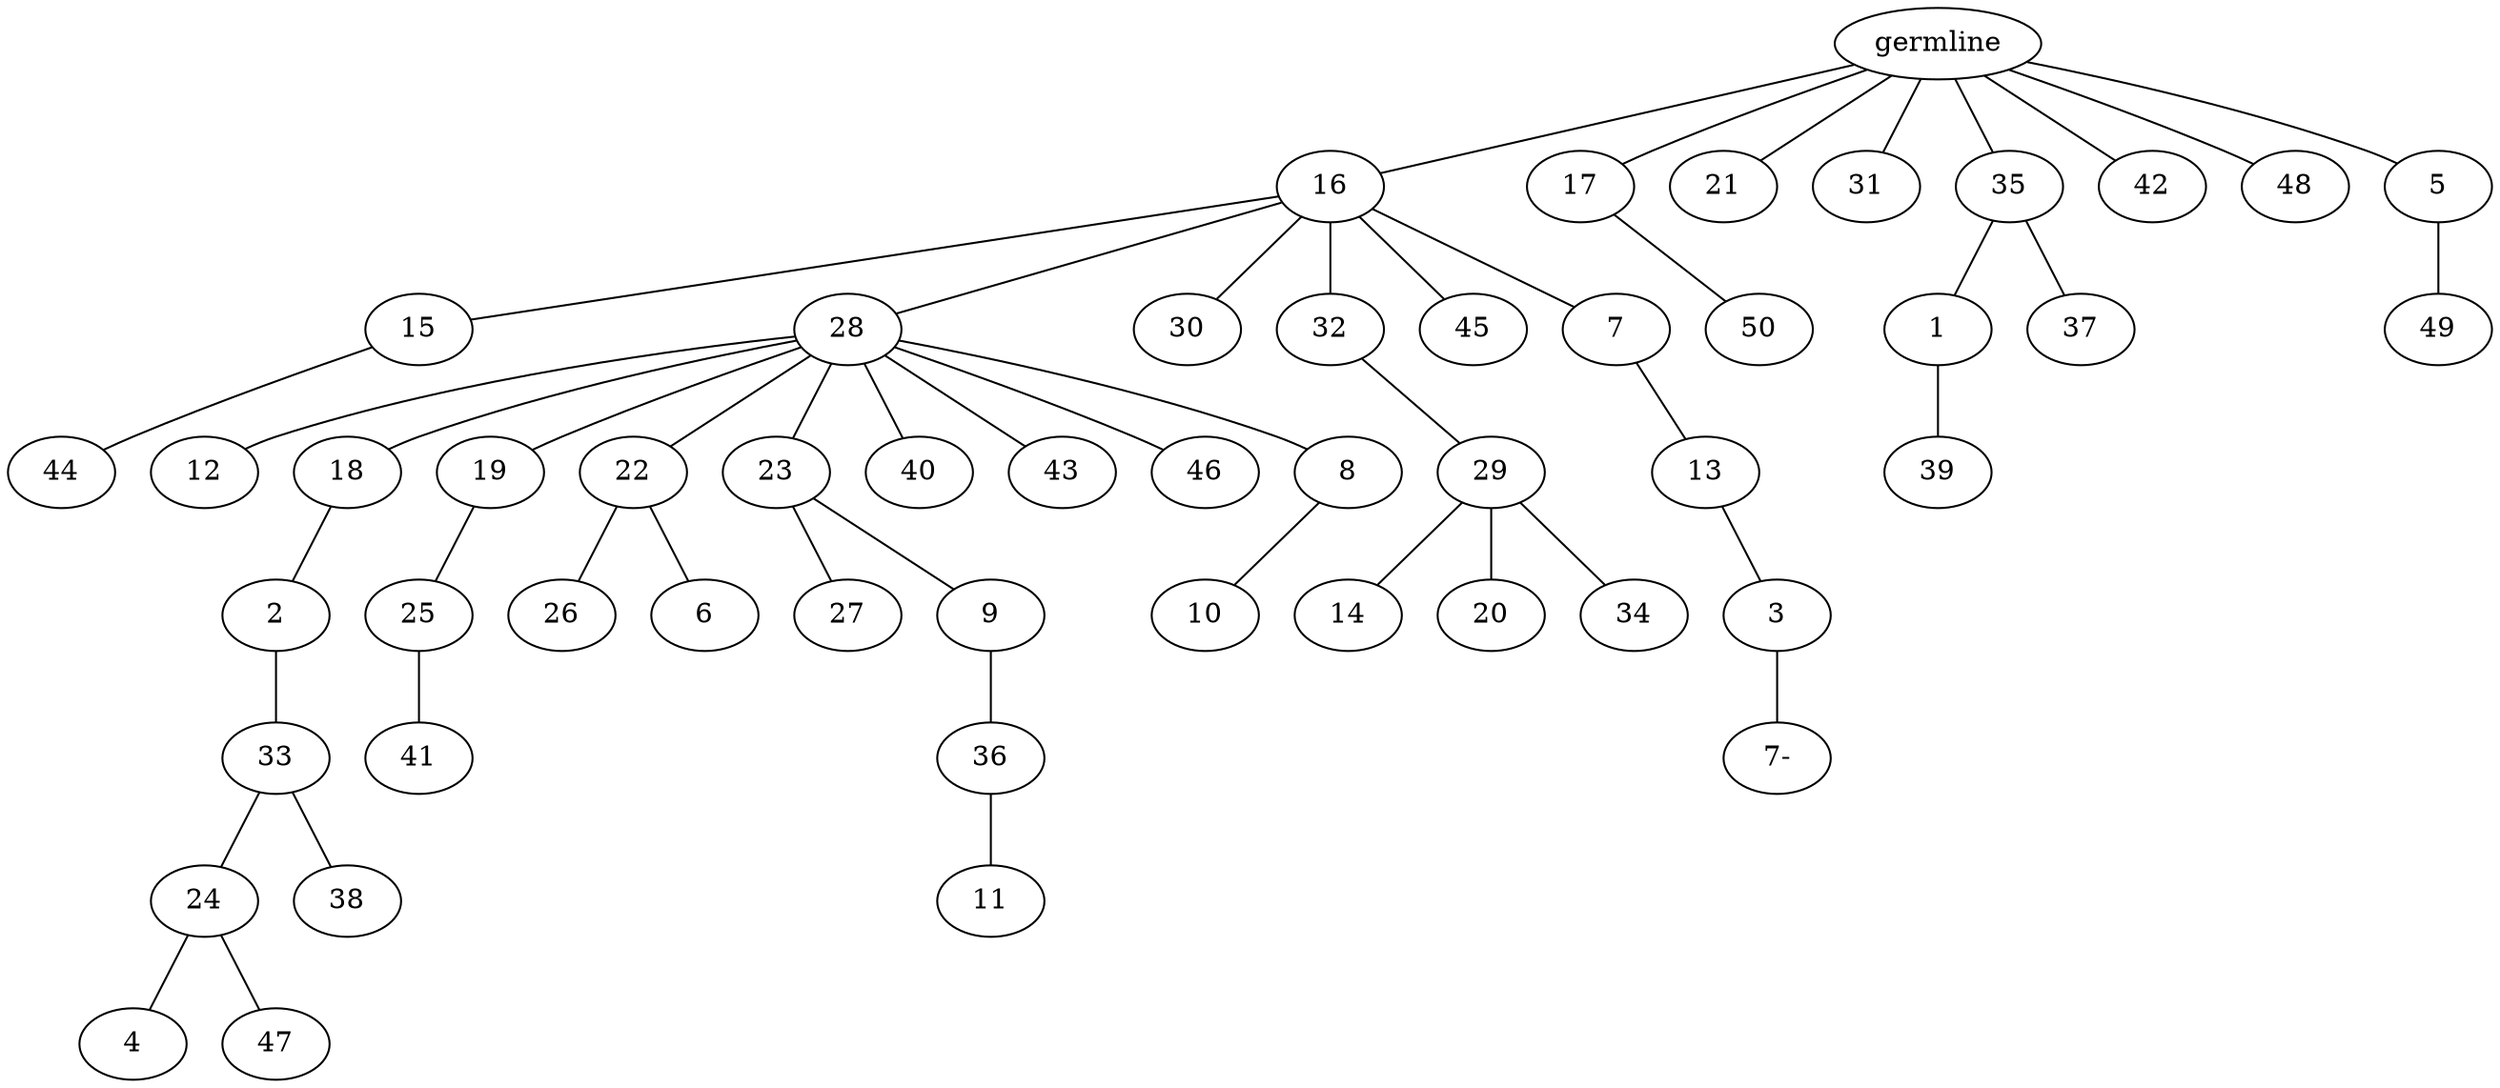 graph tree {
    "140457134379408" [label="germline"];
    "140457134306400" [label="16"];
    "140457134308368" [label="15"];
    "140457134306640" [label="44"];
    "140457134305680" [label="28"];
    "140457134308944" [label="12"];
    "140457134306976" [label="18"];
    "140457134307024" [label="2"];
    "140457134307168" [label="33"];
    "140457134306544" [label="24"];
    "140457134307504" [label="4"];
    "140457134308848" [label="47"];
    "140457134307888" [label="38"];
    "140457134307408" [label="19"];
    "140457134305728" [label="25"];
    "140457134307120" [label="41"];
    "140457134306016" [label="22"];
    "140457134309040" [label="26"];
    "140457134306304" [label="6"];
    "140457134305344" [label="23"];
    "140457134307984" [label="27"];
    "140457134306256" [label="9"];
    "140457134307648" [label="36"];
    "140457134307456" [label="11"];
    "140457134305920" [label="40"];
    "140457134309232" [label="43"];
    "140457134308512" [label="46"];
    "140457134308416" [label="8"];
    "140457134309328" [label="10"];
    "140457134305392" [label="30"];
    "140457134305488" [label="32"];
    "140457134279984" [label="29"];
    "140457134279264" [label="14"];
    "140457134280560" [label="20"];
    "140457134280368" [label="34"];
    "140457134308656" [label="45"];
    "140457134308608" [label="7"];
    "140457134279072" [label="13"];
    "140457134279936" [label="3"];
    "140457134379504" [label="7-"];
    "140457134306832" [label="17"];
    "140457134278640" [label="50"];
    "140457134306160" [label="21"];
    "140457134306208" [label="31"];
    "140457134307744" [label="35"];
    "140457134279600" [label="1"];
    "140457134279888" [label="39"];
    "140457134279648" [label="37"];
    "140457134278928" [label="42"];
    "140457134279168" [label="48"];
    "140457134279408" [label="5"];
    "140457134279696" [label="49"];
    "140457134379408" -- "140457134306400";
    "140457134379408" -- "140457134306832";
    "140457134379408" -- "140457134306160";
    "140457134379408" -- "140457134306208";
    "140457134379408" -- "140457134307744";
    "140457134379408" -- "140457134278928";
    "140457134379408" -- "140457134279168";
    "140457134379408" -- "140457134279408";
    "140457134306400" -- "140457134308368";
    "140457134306400" -- "140457134305680";
    "140457134306400" -- "140457134305392";
    "140457134306400" -- "140457134305488";
    "140457134306400" -- "140457134308656";
    "140457134306400" -- "140457134308608";
    "140457134308368" -- "140457134306640";
    "140457134305680" -- "140457134308944";
    "140457134305680" -- "140457134306976";
    "140457134305680" -- "140457134307408";
    "140457134305680" -- "140457134306016";
    "140457134305680" -- "140457134305344";
    "140457134305680" -- "140457134305920";
    "140457134305680" -- "140457134309232";
    "140457134305680" -- "140457134308512";
    "140457134305680" -- "140457134308416";
    "140457134306976" -- "140457134307024";
    "140457134307024" -- "140457134307168";
    "140457134307168" -- "140457134306544";
    "140457134307168" -- "140457134307888";
    "140457134306544" -- "140457134307504";
    "140457134306544" -- "140457134308848";
    "140457134307408" -- "140457134305728";
    "140457134305728" -- "140457134307120";
    "140457134306016" -- "140457134309040";
    "140457134306016" -- "140457134306304";
    "140457134305344" -- "140457134307984";
    "140457134305344" -- "140457134306256";
    "140457134306256" -- "140457134307648";
    "140457134307648" -- "140457134307456";
    "140457134308416" -- "140457134309328";
    "140457134305488" -- "140457134279984";
    "140457134279984" -- "140457134279264";
    "140457134279984" -- "140457134280560";
    "140457134279984" -- "140457134280368";
    "140457134308608" -- "140457134279072";
    "140457134279072" -- "140457134279936";
    "140457134279936" -- "140457134379504";
    "140457134306832" -- "140457134278640";
    "140457134307744" -- "140457134279600";
    "140457134307744" -- "140457134279648";
    "140457134279600" -- "140457134279888";
    "140457134279408" -- "140457134279696";
}
